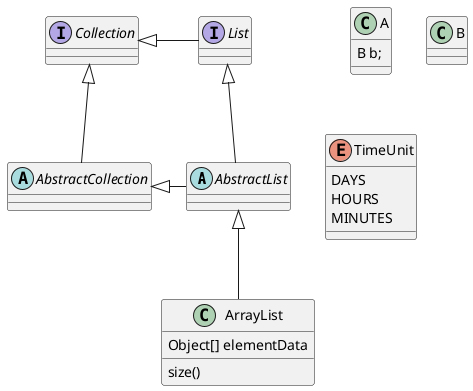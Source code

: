 @startuml

abstract class AbstractList
abstract AbstractCollection
interface List
interface Collection

List <|-- AbstractList
Collection <|-- AbstractCollection

Collection <|- List
AbstractCollection <|- AbstractList
AbstractList <|-- ArrayList

class ArrayList {
Object[] elementData
size()
}

class A{
 B b;
}

class B{
}



enum TimeUnit {
DAYS
HOURS
MINUTES
}

@enduml